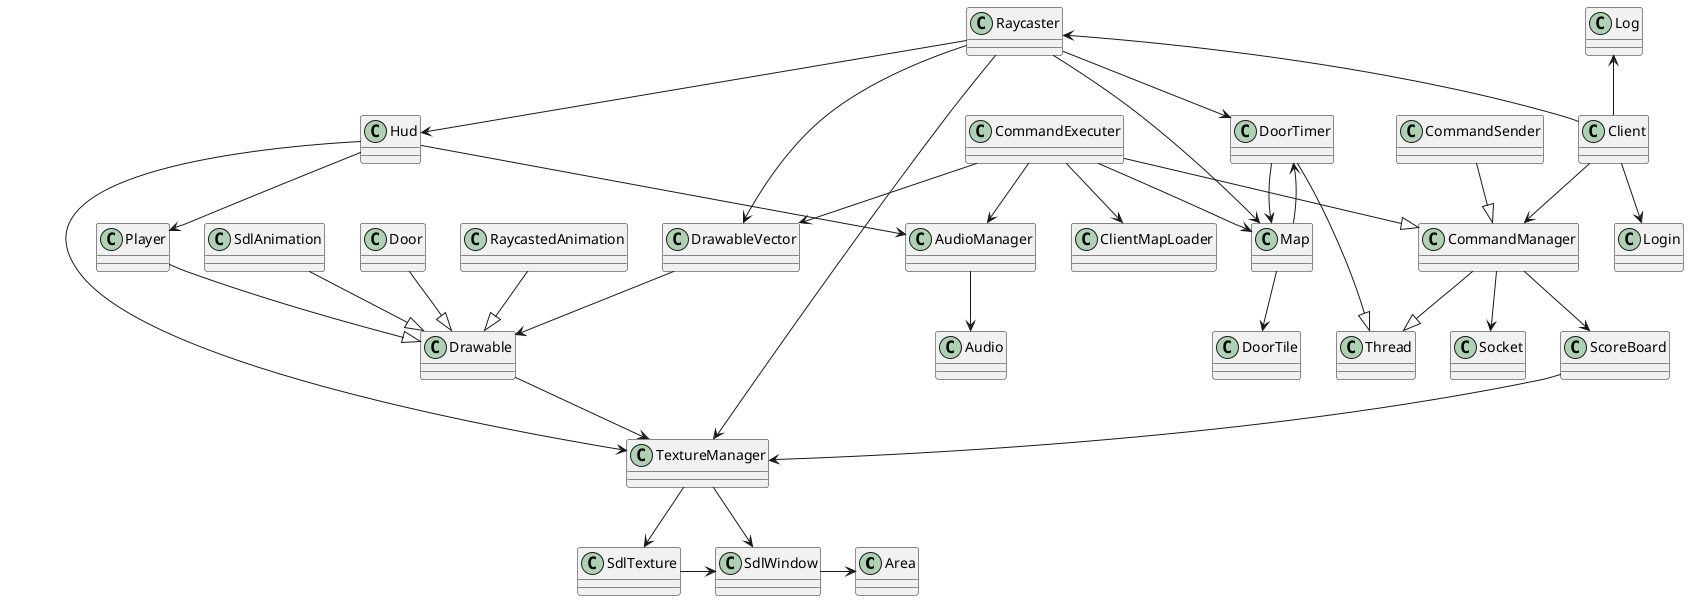 @startuml
class Area
class Audio
class AudioManager
class Client
class ClientMapLoader
class CommandExecuter
class CommandManager
class CommandSender
class Door
class DoorTile
class DoorTimer
class Drawable
class DrawableVector
class Hud
class Log
class Login
class Player
class Raycaster
class RaycastedAnimation
class ScoreBoard
class SdlAnimation
class SdlTexture
class SdlWindow
class TextureManager

class Map
class Socket
class Thread

AudioManager --> Audio

Client -up-> Log
Client --> CommandManager 
Client -left-> Raycaster
Client --> Login

CommandExecuter --> Map
CommandExecuter --> DrawableVector
CommandExecuter --> AudioManager
CommandExecuter --> ClientMapLoader
CommandExecuter --|> CommandManager 

CommandManager --|> Thread
CommandManager --> ScoreBoard
CommandManager --> Socket

CommandSender --|> CommandManager 

Door -down-|> Drawable

DoorTimer --|> Thread
DoorTimer --> Map

Drawable --> TextureManager

DrawableVector --> Drawable

Map --> DoorTile
Map --> DoorTimer

Hud --> Player
Hud --> TextureManager
Hud --> AudioManager

Player -down-|> Drawable

RaycastedAnimation -down-|> Drawable

Raycaster --> DoorTimer
Raycaster --> DrawableVector
Raycaster --> Map
Raycaster --> Hud
Raycaster -right-> TextureManager

ScoreBoard --> TextureManager

SdlAnimation -down-|> Drawable

SdlWindow -right-> Area

SdlTexture -right-> SdlWindow 

TextureManager --> SdlTexture
TextureManager --> SdlWindow
@enduml